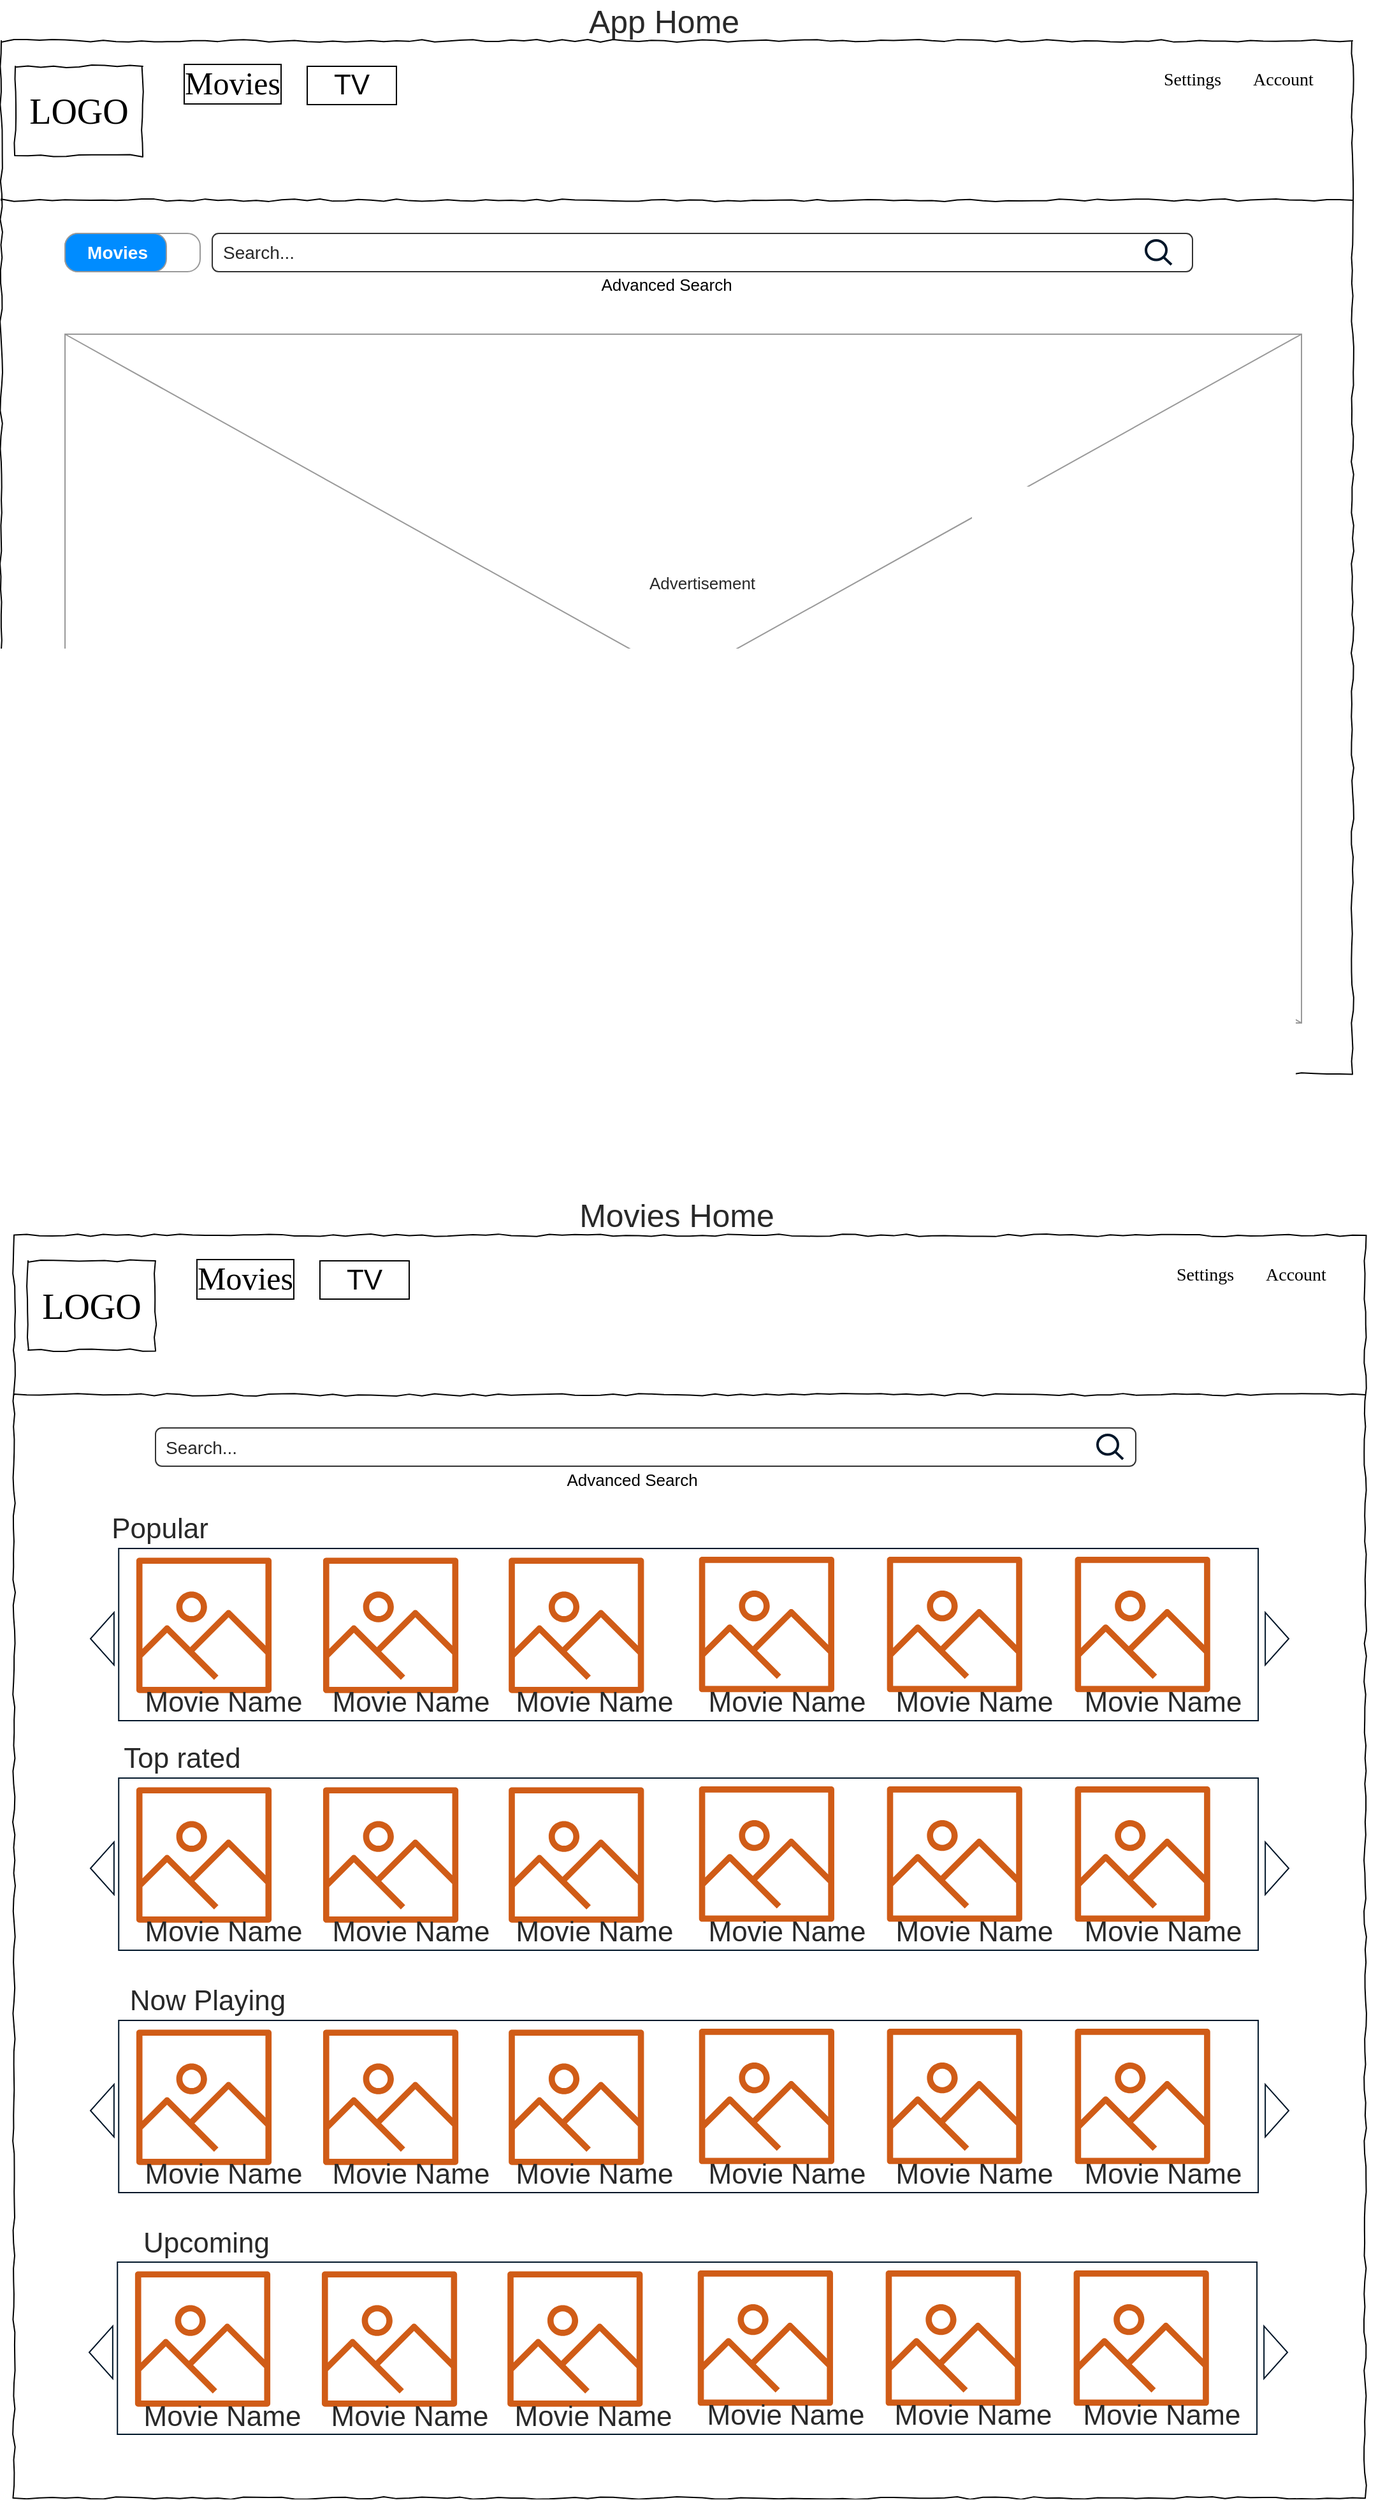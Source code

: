 <mxfile version="12.2.7" type="github" pages="2">
  <diagram name="Final" id="03018318-947c-dd8e-b7a3-06fadd420f32">
    <mxGraphModel dx="2370" dy="1323" grid="1" gridSize="10" guides="1" tooltips="1" connect="1" arrows="1" fold="1" page="1" pageScale="1" pageWidth="1100" pageHeight="850" background="#ffffff" math="0" shadow="0">
      <root>
        <mxCell id="0"/>
        <mxCell id="1" parent="0"/>
        <mxCell id="I6HM0OXyR4CbUotaBNhV-67" value="" style="group" vertex="1" connectable="0" parent="1">
          <mxGeometry x="50" y="23.5" width="1060" height="836.5" as="geometry"/>
        </mxCell>
        <mxCell id="I6HM0OXyR4CbUotaBNhV-50" value="" style="group" vertex="1" connectable="0" parent="I6HM0OXyR4CbUotaBNhV-67">
          <mxGeometry y="26.5" width="1060" height="810" as="geometry"/>
        </mxCell>
        <mxCell id="677b7b8949515195-1" value="" style="whiteSpace=wrap;html=1;rounded=0;shadow=0;labelBackgroundColor=none;strokeColor=#000000;strokeWidth=1;fillColor=none;fontFamily=Verdana;fontSize=12;fontColor=#000000;align=center;comic=1;" parent="I6HM0OXyR4CbUotaBNhV-50" vertex="1">
          <mxGeometry width="1060" height="810" as="geometry"/>
        </mxCell>
        <mxCell id="677b7b8949515195-2" value="LOGO" style="whiteSpace=wrap;html=1;rounded=0;shadow=0;labelBackgroundColor=none;strokeWidth=1;fontFamily=Verdana;fontSize=28;align=center;comic=1;" parent="I6HM0OXyR4CbUotaBNhV-50" vertex="1">
          <mxGeometry x="11" y="20" width="100" height="70" as="geometry"/>
        </mxCell>
        <mxCell id="677b7b8949515195-4" value="Movies" style="text;html=1;points=[];align=left;verticalAlign=top;spacingTop=-4;fontSize=25;fontFamily=Verdana;labelBorderColor=#000000;" parent="I6HM0OXyR4CbUotaBNhV-50" vertex="1">
          <mxGeometry x="141" y="15" width="99" height="40" as="geometry"/>
        </mxCell>
        <mxCell id="677b7b8949515195-6" value="Settings" style="text;html=1;points=[];align=left;verticalAlign=top;spacingTop=-4;fontSize=14;fontFamily=Verdana" parent="I6HM0OXyR4CbUotaBNhV-50" vertex="1">
          <mxGeometry x="910" y="20" width="60" height="20" as="geometry"/>
        </mxCell>
        <mxCell id="677b7b8949515195-7" value="Account" style="text;html=1;points=[];align=left;verticalAlign=top;spacingTop=-4;fontSize=14;fontFamily=Verdana" parent="I6HM0OXyR4CbUotaBNhV-50" vertex="1">
          <mxGeometry x="980" y="20" width="60" height="20" as="geometry"/>
        </mxCell>
        <mxCell id="677b7b8949515195-9" value="" style="line;strokeWidth=1;html=1;rounded=0;shadow=0;labelBackgroundColor=none;fillColor=none;fontFamily=Verdana;fontSize=14;fontColor=#000000;align=center;comic=1;" parent="I6HM0OXyR4CbUotaBNhV-50" vertex="1">
          <mxGeometry y="120" width="1060" height="10" as="geometry"/>
        </mxCell>
        <mxCell id="I6HM0OXyR4CbUotaBNhV-54" value="Search..." style="html=1;shadow=0;dashed=0;shape=mxgraph.bootstrap.rrect;rSize=5;strokeColor=#333333;align=left;spacingLeft=6;fontSize=14;fontColor=#292929;whiteSpace=wrap;labelBorderColor=none;" vertex="1" parent="I6HM0OXyR4CbUotaBNhV-50">
          <mxGeometry x="165.5" y="151" width="769" height="30" as="geometry"/>
        </mxCell>
        <mxCell id="I6HM0OXyR4CbUotaBNhV-56" value="" style="html=1;verticalLabelPosition=bottom;align=center;labelBackgroundColor=#ffffff;verticalAlign=top;strokeWidth=2;strokeColor=#001629;shadow=0;dashed=0;shape=mxgraph.ios7.icons.looking_glass;fontSize=25;" vertex="1" parent="I6HM0OXyR4CbUotaBNhV-50">
          <mxGeometry x="898" y="156.5" width="20" height="19" as="geometry"/>
        </mxCell>
        <mxCell id="I6HM0OXyR4CbUotaBNhV-61" value="&lt;font style=&quot;font-size: 22px&quot;&gt;TV&lt;/font&gt;" style="rounded=0;whiteSpace=wrap;html=1;fontSize=13;align=center;" vertex="1" parent="I6HM0OXyR4CbUotaBNhV-50">
          <mxGeometry x="240" y="20" width="70" height="30" as="geometry"/>
        </mxCell>
        <mxCell id="I6HM0OXyR4CbUotaBNhV-64" value="" style="verticalLabelPosition=bottom;shadow=0;dashed=0;align=center;html=1;verticalAlign=top;strokeWidth=1;shape=mxgraph.mockup.graphics.simpleIcon;strokeColor=#999999;fontSize=13;fontColor=#292929;" vertex="1" parent="I6HM0OXyR4CbUotaBNhV-50">
          <mxGeometry x="50" y="230" width="970" height="540" as="geometry"/>
        </mxCell>
        <mxCell id="I6HM0OXyR4CbUotaBNhV-65" value="Advertisement" style="text;html=1;strokeColor=none;fillColor=none;align=center;verticalAlign=middle;whiteSpace=wrap;rounded=0;fontSize=13;fontColor=#292929;" vertex="1" parent="I6HM0OXyR4CbUotaBNhV-50">
          <mxGeometry x="510" y="410" width="80" height="30" as="geometry"/>
        </mxCell>
        <mxCell id="6egvHFNYYa0TIWiEMgXX-2" value="Movies" style="strokeWidth=1;shadow=0;dashed=0;align=right;html=1;shape=mxgraph.mockup.buttons.onOffButton;gradientColor=none;strokeColor=#999999;buttonState=on;fillColor2=#008cff;fontColor=#ffffff;fontSize=14;mainText=;spacingRight=40;fontStyle=1;" vertex="1" parent="I6HM0OXyR4CbUotaBNhV-50">
          <mxGeometry x="50" y="151" width="106" height="30" as="geometry"/>
        </mxCell>
        <mxCell id="6egvHFNYYa0TIWiEMgXX-3" value="" style="group" vertex="1" connectable="0" parent="I6HM0OXyR4CbUotaBNhV-50">
          <mxGeometry x="447" y="181" width="130" height="20" as="geometry"/>
        </mxCell>
        <mxCell id="I6HM0OXyR4CbUotaBNhV-59" value="" style="shape=image;html=1;verticalAlign=top;verticalLabelPosition=bottom;labelBackgroundColor=#ffffff;imageAspect=0;aspect=fixed;image=https://cdn0.iconfinder.com/data/icons/arrows-android-l-lollipop-icon-pack/24/expand2-128.png;fontSize=25;" vertex="1" parent="6egvHFNYYa0TIWiEMgXX-3">
          <mxGeometry width="20" height="20" as="geometry"/>
        </mxCell>
        <mxCell id="I6HM0OXyR4CbUotaBNhV-60" value="Advanced Search" style="text;html=1;strokeColor=none;fillColor=none;align=center;verticalAlign=middle;whiteSpace=wrap;rounded=0;fontSize=13;" vertex="1" parent="6egvHFNYYa0TIWiEMgXX-3">
          <mxGeometry x="20" width="110" height="20" as="geometry"/>
        </mxCell>
        <mxCell id="I6HM0OXyR4CbUotaBNhV-66" value="App Home" style="text;html=1;strokeColor=none;fillColor=none;align=center;verticalAlign=middle;whiteSpace=wrap;rounded=0;fontSize=25;fontColor=#292929;" vertex="1" parent="I6HM0OXyR4CbUotaBNhV-67">
          <mxGeometry x="340" width="360" height="20" as="geometry"/>
        </mxCell>
        <mxCell id="I6HM0OXyR4CbUotaBNhV-68" value="" style="group" vertex="1" connectable="0" parent="1">
          <mxGeometry x="60" y="960" width="1080" height="1016.5" as="geometry"/>
        </mxCell>
        <mxCell id="I6HM0OXyR4CbUotaBNhV-69" value="" style="group" vertex="1" connectable="0" parent="I6HM0OXyR4CbUotaBNhV-68">
          <mxGeometry y="26.5" width="1080" height="990" as="geometry"/>
        </mxCell>
        <mxCell id="I6HM0OXyR4CbUotaBNhV-70" value="" style="whiteSpace=wrap;html=1;rounded=0;shadow=0;labelBackgroundColor=none;strokeColor=#000000;strokeWidth=1;fillColor=none;fontFamily=Verdana;fontSize=12;fontColor=#000000;align=center;comic=1;" vertex="1" parent="I6HM0OXyR4CbUotaBNhV-69">
          <mxGeometry width="1060" height="990" as="geometry"/>
        </mxCell>
        <mxCell id="I6HM0OXyR4CbUotaBNhV-71" value="LOGO" style="whiteSpace=wrap;html=1;rounded=0;shadow=0;labelBackgroundColor=none;strokeWidth=1;fontFamily=Verdana;fontSize=28;align=center;comic=1;" vertex="1" parent="I6HM0OXyR4CbUotaBNhV-69">
          <mxGeometry x="11" y="20" width="100" height="70" as="geometry"/>
        </mxCell>
        <mxCell id="I6HM0OXyR4CbUotaBNhV-72" value="Movies" style="text;html=1;points=[];align=left;verticalAlign=top;spacingTop=-4;fontSize=25;fontFamily=Verdana;labelBorderColor=#000000;" vertex="1" parent="I6HM0OXyR4CbUotaBNhV-69">
          <mxGeometry x="141" y="15" width="99" height="40" as="geometry"/>
        </mxCell>
        <mxCell id="I6HM0OXyR4CbUotaBNhV-73" value="Settings" style="text;html=1;points=[];align=left;verticalAlign=top;spacingTop=-4;fontSize=14;fontFamily=Verdana" vertex="1" parent="I6HM0OXyR4CbUotaBNhV-69">
          <mxGeometry x="910" y="20" width="60" height="20" as="geometry"/>
        </mxCell>
        <mxCell id="I6HM0OXyR4CbUotaBNhV-74" value="Account" style="text;html=1;points=[];align=left;verticalAlign=top;spacingTop=-4;fontSize=14;fontFamily=Verdana" vertex="1" parent="I6HM0OXyR4CbUotaBNhV-69">
          <mxGeometry x="980" y="20" width="60" height="20" as="geometry"/>
        </mxCell>
        <mxCell id="I6HM0OXyR4CbUotaBNhV-75" value="" style="line;strokeWidth=1;html=1;rounded=0;shadow=0;labelBackgroundColor=none;fillColor=none;fontFamily=Verdana;fontSize=14;fontColor=#000000;align=center;comic=1;" vertex="1" parent="I6HM0OXyR4CbUotaBNhV-69">
          <mxGeometry y="120" width="1060" height="10" as="geometry"/>
        </mxCell>
        <mxCell id="I6HM0OXyR4CbUotaBNhV-76" value="Search..." style="html=1;shadow=0;dashed=0;shape=mxgraph.bootstrap.rrect;rSize=5;strokeColor=#333333;align=left;spacingLeft=6;fontSize=14;fontColor=#292929;whiteSpace=wrap;labelBorderColor=none;" vertex="1" parent="I6HM0OXyR4CbUotaBNhV-69">
          <mxGeometry x="111" y="151" width="769" height="30" as="geometry"/>
        </mxCell>
        <mxCell id="I6HM0OXyR4CbUotaBNhV-77" value="" style="html=1;verticalLabelPosition=bottom;align=center;labelBackgroundColor=#ffffff;verticalAlign=top;strokeWidth=2;strokeColor=#001629;shadow=0;dashed=0;shape=mxgraph.ios7.icons.looking_glass;fontSize=25;" vertex="1" parent="I6HM0OXyR4CbUotaBNhV-69">
          <mxGeometry x="850" y="156.5" width="20" height="19" as="geometry"/>
        </mxCell>
        <mxCell id="I6HM0OXyR4CbUotaBNhV-78" value="" style="shape=image;html=1;verticalAlign=top;verticalLabelPosition=bottom;labelBackgroundColor=#ffffff;imageAspect=0;aspect=fixed;image=https://cdn0.iconfinder.com/data/icons/arrows-android-l-lollipop-icon-pack/24/expand2-128.png;fontSize=25;" vertex="1" parent="I6HM0OXyR4CbUotaBNhV-69">
          <mxGeometry x="410" y="181" width="20" height="20" as="geometry"/>
        </mxCell>
        <mxCell id="I6HM0OXyR4CbUotaBNhV-79" value="Advanced Search" style="text;html=1;strokeColor=none;fillColor=none;align=center;verticalAlign=middle;whiteSpace=wrap;rounded=0;fontSize=13;" vertex="1" parent="I6HM0OXyR4CbUotaBNhV-69">
          <mxGeometry x="430" y="181" width="110" height="20" as="geometry"/>
        </mxCell>
        <mxCell id="I6HM0OXyR4CbUotaBNhV-80" value="&lt;font style=&quot;font-size: 22px&quot;&gt;TV&lt;/font&gt;" style="rounded=0;whiteSpace=wrap;html=1;fontSize=13;align=center;" vertex="1" parent="I6HM0OXyR4CbUotaBNhV-69">
          <mxGeometry x="240" y="20" width="70" height="30" as="geometry"/>
        </mxCell>
        <mxCell id="6egvHFNYYa0TIWiEMgXX-27" value="" style="group" vertex="1" connectable="0" parent="I6HM0OXyR4CbUotaBNhV-69">
          <mxGeometry x="60" y="223.5" width="940" height="157" as="geometry"/>
        </mxCell>
        <mxCell id="6egvHFNYYa0TIWiEMgXX-24" value="" style="group" vertex="1" connectable="0" parent="6egvHFNYYa0TIWiEMgXX-27">
          <mxGeometry x="22.118" width="893.922" height="157" as="geometry"/>
        </mxCell>
        <mxCell id="6egvHFNYYa0TIWiEMgXX-4" value="" style="rounded=0;whiteSpace=wrap;html=1;strokeColor=#001629;fontSize=14;fontColor=#292929;align=right;" vertex="1" parent="6egvHFNYYa0TIWiEMgXX-24">
          <mxGeometry y="22.016" width="893.922" height="134.984" as="geometry"/>
        </mxCell>
        <mxCell id="6egvHFNYYa0TIWiEMgXX-5" value="Popular" style="text;html=1;strokeColor=none;fillColor=none;align=center;verticalAlign=middle;whiteSpace=wrap;rounded=0;fontSize=22;fontColor=#292929;fontStyle=0" vertex="1" parent="6egvHFNYYa0TIWiEMgXX-24">
          <mxGeometry x="13.824" width="36.863" height="14.437" as="geometry"/>
        </mxCell>
        <mxCell id="6egvHFNYYa0TIWiEMgXX-8" value="" style="group" vertex="1" connectable="0" parent="6egvHFNYYa0TIWiEMgXX-24">
          <mxGeometry x="9.216" y="29.234" width="147.451" height="121.269" as="geometry"/>
        </mxCell>
        <mxCell id="6egvHFNYYa0TIWiEMgXX-6" value="" style="outlineConnect=0;fontColor=#232F3E;gradientColor=none;fillColor=#D05C17;strokeColor=none;dashed=0;verticalLabelPosition=bottom;verticalAlign=top;align=center;html=1;fontSize=12;fontStyle=0;aspect=fixed;pointerEvents=1;shape=mxgraph.aws4.container_registry_image;" vertex="1" parent="6egvHFNYYa0TIWiEMgXX-8">
          <mxGeometry x="4.608" width="106.11" height="106.11" as="geometry"/>
        </mxCell>
        <mxCell id="6egvHFNYYa0TIWiEMgXX-7" value="Movie Name" style="text;html=1;strokeColor=none;fillColor=none;align=center;verticalAlign=middle;whiteSpace=wrap;rounded=0;fontSize=22;fontColor=#292929;" vertex="1" parent="6egvHFNYYa0TIWiEMgXX-8">
          <mxGeometry y="106.832" width="147.451" height="14.437" as="geometry"/>
        </mxCell>
        <mxCell id="6egvHFNYYa0TIWiEMgXX-9" value="" style="group" vertex="1" connectable="0" parent="6egvHFNYYa0TIWiEMgXX-24">
          <mxGeometry x="155.745" y="29.234" width="147.451" height="121.269" as="geometry"/>
        </mxCell>
        <mxCell id="6egvHFNYYa0TIWiEMgXX-10" value="" style="outlineConnect=0;fontColor=#232F3E;gradientColor=none;fillColor=#D05C17;strokeColor=none;dashed=0;verticalLabelPosition=bottom;verticalAlign=top;align=center;html=1;fontSize=12;fontStyle=0;aspect=fixed;pointerEvents=1;shape=mxgraph.aws4.container_registry_image;" vertex="1" parent="6egvHFNYYa0TIWiEMgXX-9">
          <mxGeometry x="4.608" width="106.11" height="106.11" as="geometry"/>
        </mxCell>
        <mxCell id="6egvHFNYYa0TIWiEMgXX-11" value="Movie Name" style="text;html=1;strokeColor=none;fillColor=none;align=center;verticalAlign=middle;whiteSpace=wrap;rounded=0;fontSize=22;fontColor=#292929;" vertex="1" parent="6egvHFNYYa0TIWiEMgXX-9">
          <mxGeometry y="106.832" width="147.451" height="14.437" as="geometry"/>
        </mxCell>
        <mxCell id="6egvHFNYYa0TIWiEMgXX-13" value="" style="outlineConnect=0;fontColor=#232F3E;gradientColor=none;fillColor=#D05C17;strokeColor=none;dashed=0;verticalLabelPosition=bottom;verticalAlign=top;align=center;html=1;fontSize=12;fontStyle=0;aspect=fixed;pointerEvents=1;shape=mxgraph.aws4.container_registry_image;" vertex="1" parent="6egvHFNYYa0TIWiEMgXX-24">
          <mxGeometry x="305.961" y="29.234" width="106.11" height="106.11" as="geometry"/>
        </mxCell>
        <mxCell id="6egvHFNYYa0TIWiEMgXX-15" value="" style="group" vertex="1" connectable="0" parent="6egvHFNYYa0TIWiEMgXX-24">
          <mxGeometry x="450.647" y="28.513" width="147.451" height="121.269" as="geometry"/>
        </mxCell>
        <mxCell id="6egvHFNYYa0TIWiEMgXX-16" value="" style="outlineConnect=0;fontColor=#232F3E;gradientColor=none;fillColor=#D05C17;strokeColor=none;dashed=0;verticalLabelPosition=bottom;verticalAlign=top;align=center;html=1;fontSize=12;fontStyle=0;aspect=fixed;pointerEvents=1;shape=mxgraph.aws4.container_registry_image;" vertex="1" parent="6egvHFNYYa0TIWiEMgXX-15">
          <mxGeometry x="4.608" width="106.11" height="106.11" as="geometry"/>
        </mxCell>
        <mxCell id="6egvHFNYYa0TIWiEMgXX-17" value="Movie Name" style="text;html=1;strokeColor=none;fillColor=none;align=center;verticalAlign=middle;whiteSpace=wrap;rounded=0;fontSize=22;fontColor=#292929;" vertex="1" parent="6egvHFNYYa0TIWiEMgXX-15">
          <mxGeometry y="106.832" width="147.451" height="14.437" as="geometry"/>
        </mxCell>
        <mxCell id="6egvHFNYYa0TIWiEMgXX-18" value="" style="group" vertex="1" connectable="0" parent="6egvHFNYYa0TIWiEMgXX-24">
          <mxGeometry x="598.098" y="28.513" width="147.451" height="121.269" as="geometry"/>
        </mxCell>
        <mxCell id="6egvHFNYYa0TIWiEMgXX-19" value="" style="outlineConnect=0;fontColor=#232F3E;gradientColor=none;fillColor=#D05C17;strokeColor=none;dashed=0;verticalLabelPosition=bottom;verticalAlign=top;align=center;html=1;fontSize=12;fontStyle=0;aspect=fixed;pointerEvents=1;shape=mxgraph.aws4.container_registry_image;" vertex="1" parent="6egvHFNYYa0TIWiEMgXX-18">
          <mxGeometry x="4.608" width="106.11" height="106.11" as="geometry"/>
        </mxCell>
        <mxCell id="6egvHFNYYa0TIWiEMgXX-20" value="Movie Name" style="text;html=1;strokeColor=none;fillColor=none;align=center;verticalAlign=middle;whiteSpace=wrap;rounded=0;fontSize=22;fontColor=#292929;" vertex="1" parent="6egvHFNYYa0TIWiEMgXX-18">
          <mxGeometry y="106.832" width="147.451" height="14.437" as="geometry"/>
        </mxCell>
        <mxCell id="6egvHFNYYa0TIWiEMgXX-21" value="" style="group" vertex="1" connectable="0" parent="6egvHFNYYa0TIWiEMgXX-24">
          <mxGeometry x="745.549" y="28.513" width="147.451" height="121.269" as="geometry"/>
        </mxCell>
        <mxCell id="6egvHFNYYa0TIWiEMgXX-22" value="" style="outlineConnect=0;fontColor=#232F3E;gradientColor=none;fillColor=#D05C17;strokeColor=none;dashed=0;verticalLabelPosition=bottom;verticalAlign=top;align=center;html=1;fontSize=12;fontStyle=0;aspect=fixed;pointerEvents=1;shape=mxgraph.aws4.container_registry_image;" vertex="1" parent="6egvHFNYYa0TIWiEMgXX-21">
          <mxGeometry x="4.608" width="106.11" height="106.11" as="geometry"/>
        </mxCell>
        <mxCell id="6egvHFNYYa0TIWiEMgXX-23" value="Movie Name" style="text;html=1;strokeColor=none;fillColor=none;align=center;verticalAlign=middle;whiteSpace=wrap;rounded=0;fontSize=22;fontColor=#292929;" vertex="1" parent="6egvHFNYYa0TIWiEMgXX-21">
          <mxGeometry y="106.832" width="147.451" height="14.437" as="geometry"/>
        </mxCell>
        <mxCell id="6egvHFNYYa0TIWiEMgXX-14" value="Movie Name" style="text;html=1;strokeColor=none;fillColor=none;align=center;verticalAlign=middle;whiteSpace=wrap;rounded=0;fontSize=22;fontColor=#292929;" vertex="1" parent="6egvHFNYYa0TIWiEMgXX-24">
          <mxGeometry x="299.51" y="136.067" width="147.451" height="14.437" as="geometry"/>
        </mxCell>
        <mxCell id="6egvHFNYYa0TIWiEMgXX-25" value="" style="triangle;whiteSpace=wrap;html=1;strokeColor=#001629;fontSize=22;fontColor=#292929;align=right;" vertex="1" parent="6egvHFNYYa0TIWiEMgXX-27">
          <mxGeometry x="921.569" y="72.184" width="18.431" height="41.145" as="geometry"/>
        </mxCell>
        <mxCell id="6egvHFNYYa0TIWiEMgXX-26" value="" style="triangle;whiteSpace=wrap;html=1;strokeColor=#001629;fontSize=22;fontColor=#292929;align=right;flipH=1;" vertex="1" parent="6egvHFNYYa0TIWiEMgXX-27">
          <mxGeometry y="72.184" width="18.431" height="41.145" as="geometry"/>
        </mxCell>
        <mxCell id="6egvHFNYYa0TIWiEMgXX-78" value="" style="group" vertex="1" connectable="0" parent="I6HM0OXyR4CbUotaBNhV-69">
          <mxGeometry x="60" y="593.5" width="940" height="157" as="geometry"/>
        </mxCell>
        <mxCell id="6egvHFNYYa0TIWiEMgXX-79" value="" style="group" vertex="1" connectable="0" parent="6egvHFNYYa0TIWiEMgXX-78">
          <mxGeometry x="22.118" width="893.922" height="157" as="geometry"/>
        </mxCell>
        <mxCell id="6egvHFNYYa0TIWiEMgXX-80" value="" style="rounded=0;whiteSpace=wrap;html=1;strokeColor=#001629;fontSize=14;fontColor=#292929;align=right;" vertex="1" parent="6egvHFNYYa0TIWiEMgXX-79">
          <mxGeometry y="22.016" width="893.922" height="134.984" as="geometry"/>
        </mxCell>
        <mxCell id="6egvHFNYYa0TIWiEMgXX-81" value="Now Playing" style="text;html=1;strokeColor=none;fillColor=none;align=center;verticalAlign=middle;whiteSpace=wrap;rounded=0;fontSize=22;fontColor=#292929;fontStyle=0" vertex="1" parent="6egvHFNYYa0TIWiEMgXX-79">
          <mxGeometry x="-10" width="160" height="14" as="geometry"/>
        </mxCell>
        <mxCell id="6egvHFNYYa0TIWiEMgXX-82" value="" style="group" vertex="1" connectable="0" parent="6egvHFNYYa0TIWiEMgXX-79">
          <mxGeometry x="9.216" y="29.234" width="147.451" height="121.269" as="geometry"/>
        </mxCell>
        <mxCell id="6egvHFNYYa0TIWiEMgXX-83" value="" style="outlineConnect=0;fontColor=#232F3E;gradientColor=none;fillColor=#D05C17;strokeColor=none;dashed=0;verticalLabelPosition=bottom;verticalAlign=top;align=center;html=1;fontSize=12;fontStyle=0;aspect=fixed;pointerEvents=1;shape=mxgraph.aws4.container_registry_image;" vertex="1" parent="6egvHFNYYa0TIWiEMgXX-82">
          <mxGeometry x="4.608" width="106.11" height="106.11" as="geometry"/>
        </mxCell>
        <mxCell id="6egvHFNYYa0TIWiEMgXX-84" value="Movie Name" style="text;html=1;strokeColor=none;fillColor=none;align=center;verticalAlign=middle;whiteSpace=wrap;rounded=0;fontSize=22;fontColor=#292929;" vertex="1" parent="6egvHFNYYa0TIWiEMgXX-82">
          <mxGeometry y="106.832" width="147.451" height="14.437" as="geometry"/>
        </mxCell>
        <mxCell id="6egvHFNYYa0TIWiEMgXX-85" value="" style="group" vertex="1" connectable="0" parent="6egvHFNYYa0TIWiEMgXX-79">
          <mxGeometry x="155.745" y="29.234" width="147.451" height="121.269" as="geometry"/>
        </mxCell>
        <mxCell id="6egvHFNYYa0TIWiEMgXX-86" value="" style="outlineConnect=0;fontColor=#232F3E;gradientColor=none;fillColor=#D05C17;strokeColor=none;dashed=0;verticalLabelPosition=bottom;verticalAlign=top;align=center;html=1;fontSize=12;fontStyle=0;aspect=fixed;pointerEvents=1;shape=mxgraph.aws4.container_registry_image;" vertex="1" parent="6egvHFNYYa0TIWiEMgXX-85">
          <mxGeometry x="4.608" width="106.11" height="106.11" as="geometry"/>
        </mxCell>
        <mxCell id="6egvHFNYYa0TIWiEMgXX-87" value="Movie Name" style="text;html=1;strokeColor=none;fillColor=none;align=center;verticalAlign=middle;whiteSpace=wrap;rounded=0;fontSize=22;fontColor=#292929;" vertex="1" parent="6egvHFNYYa0TIWiEMgXX-85">
          <mxGeometry y="106.832" width="147.451" height="14.437" as="geometry"/>
        </mxCell>
        <mxCell id="6egvHFNYYa0TIWiEMgXX-88" value="" style="outlineConnect=0;fontColor=#232F3E;gradientColor=none;fillColor=#D05C17;strokeColor=none;dashed=0;verticalLabelPosition=bottom;verticalAlign=top;align=center;html=1;fontSize=12;fontStyle=0;aspect=fixed;pointerEvents=1;shape=mxgraph.aws4.container_registry_image;" vertex="1" parent="6egvHFNYYa0TIWiEMgXX-79">
          <mxGeometry x="305.961" y="29.234" width="106.11" height="106.11" as="geometry"/>
        </mxCell>
        <mxCell id="6egvHFNYYa0TIWiEMgXX-89" value="" style="group" vertex="1" connectable="0" parent="6egvHFNYYa0TIWiEMgXX-79">
          <mxGeometry x="450.647" y="28.513" width="147.451" height="121.269" as="geometry"/>
        </mxCell>
        <mxCell id="6egvHFNYYa0TIWiEMgXX-90" value="" style="outlineConnect=0;fontColor=#232F3E;gradientColor=none;fillColor=#D05C17;strokeColor=none;dashed=0;verticalLabelPosition=bottom;verticalAlign=top;align=center;html=1;fontSize=12;fontStyle=0;aspect=fixed;pointerEvents=1;shape=mxgraph.aws4.container_registry_image;" vertex="1" parent="6egvHFNYYa0TIWiEMgXX-89">
          <mxGeometry x="4.608" width="106.11" height="106.11" as="geometry"/>
        </mxCell>
        <mxCell id="6egvHFNYYa0TIWiEMgXX-91" value="Movie Name" style="text;html=1;strokeColor=none;fillColor=none;align=center;verticalAlign=middle;whiteSpace=wrap;rounded=0;fontSize=22;fontColor=#292929;" vertex="1" parent="6egvHFNYYa0TIWiEMgXX-89">
          <mxGeometry y="106.832" width="147.451" height="14.437" as="geometry"/>
        </mxCell>
        <mxCell id="6egvHFNYYa0TIWiEMgXX-92" value="" style="group" vertex="1" connectable="0" parent="6egvHFNYYa0TIWiEMgXX-79">
          <mxGeometry x="598.098" y="28.513" width="147.451" height="121.269" as="geometry"/>
        </mxCell>
        <mxCell id="6egvHFNYYa0TIWiEMgXX-93" value="" style="outlineConnect=0;fontColor=#232F3E;gradientColor=none;fillColor=#D05C17;strokeColor=none;dashed=0;verticalLabelPosition=bottom;verticalAlign=top;align=center;html=1;fontSize=12;fontStyle=0;aspect=fixed;pointerEvents=1;shape=mxgraph.aws4.container_registry_image;" vertex="1" parent="6egvHFNYYa0TIWiEMgXX-92">
          <mxGeometry x="4.608" width="106.11" height="106.11" as="geometry"/>
        </mxCell>
        <mxCell id="6egvHFNYYa0TIWiEMgXX-94" value="Movie Name" style="text;html=1;strokeColor=none;fillColor=none;align=center;verticalAlign=middle;whiteSpace=wrap;rounded=0;fontSize=22;fontColor=#292929;" vertex="1" parent="6egvHFNYYa0TIWiEMgXX-92">
          <mxGeometry y="106.832" width="147.451" height="14.437" as="geometry"/>
        </mxCell>
        <mxCell id="6egvHFNYYa0TIWiEMgXX-95" value="" style="group" vertex="1" connectable="0" parent="6egvHFNYYa0TIWiEMgXX-79">
          <mxGeometry x="745.549" y="28.513" width="147.451" height="121.269" as="geometry"/>
        </mxCell>
        <mxCell id="6egvHFNYYa0TIWiEMgXX-96" value="" style="outlineConnect=0;fontColor=#232F3E;gradientColor=none;fillColor=#D05C17;strokeColor=none;dashed=0;verticalLabelPosition=bottom;verticalAlign=top;align=center;html=1;fontSize=12;fontStyle=0;aspect=fixed;pointerEvents=1;shape=mxgraph.aws4.container_registry_image;" vertex="1" parent="6egvHFNYYa0TIWiEMgXX-95">
          <mxGeometry x="4.608" width="106.11" height="106.11" as="geometry"/>
        </mxCell>
        <mxCell id="6egvHFNYYa0TIWiEMgXX-97" value="Movie Name" style="text;html=1;strokeColor=none;fillColor=none;align=center;verticalAlign=middle;whiteSpace=wrap;rounded=0;fontSize=22;fontColor=#292929;" vertex="1" parent="6egvHFNYYa0TIWiEMgXX-95">
          <mxGeometry y="106.832" width="147.451" height="14.437" as="geometry"/>
        </mxCell>
        <mxCell id="6egvHFNYYa0TIWiEMgXX-98" value="Movie Name" style="text;html=1;strokeColor=none;fillColor=none;align=center;verticalAlign=middle;whiteSpace=wrap;rounded=0;fontSize=22;fontColor=#292929;" vertex="1" parent="6egvHFNYYa0TIWiEMgXX-79">
          <mxGeometry x="299.51" y="136.067" width="147.451" height="14.437" as="geometry"/>
        </mxCell>
        <mxCell id="6egvHFNYYa0TIWiEMgXX-99" value="" style="triangle;whiteSpace=wrap;html=1;strokeColor=#001629;fontSize=22;fontColor=#292929;align=right;" vertex="1" parent="6egvHFNYYa0TIWiEMgXX-78">
          <mxGeometry x="921.569" y="72.184" width="18.431" height="41.145" as="geometry"/>
        </mxCell>
        <mxCell id="6egvHFNYYa0TIWiEMgXX-100" value="" style="triangle;whiteSpace=wrap;html=1;strokeColor=#001629;fontSize=22;fontColor=#292929;align=right;flipH=1;" vertex="1" parent="6egvHFNYYa0TIWiEMgXX-78">
          <mxGeometry y="72.184" width="18.431" height="41.145" as="geometry"/>
        </mxCell>
        <mxCell id="6egvHFNYYa0TIWiEMgXX-28" value="" style="group" vertex="1" connectable="0" parent="I6HM0OXyR4CbUotaBNhV-69">
          <mxGeometry x="60" y="403.5" width="940" height="157" as="geometry"/>
        </mxCell>
        <mxCell id="6egvHFNYYa0TIWiEMgXX-29" value="" style="group" vertex="1" connectable="0" parent="6egvHFNYYa0TIWiEMgXX-28">
          <mxGeometry x="22.118" width="893.922" height="157" as="geometry"/>
        </mxCell>
        <mxCell id="6egvHFNYYa0TIWiEMgXX-30" value="" style="rounded=0;whiteSpace=wrap;html=1;strokeColor=#001629;fontSize=14;fontColor=#292929;align=right;" vertex="1" parent="6egvHFNYYa0TIWiEMgXX-29">
          <mxGeometry y="22.016" width="893.922" height="134.984" as="geometry"/>
        </mxCell>
        <mxCell id="6egvHFNYYa0TIWiEMgXX-31" value="Top rated" style="text;html=1;strokeColor=none;fillColor=none;align=center;verticalAlign=middle;whiteSpace=wrap;rounded=0;fontSize=22;fontColor=#292929;fontStyle=0" vertex="1" parent="6egvHFNYYa0TIWiEMgXX-29">
          <mxGeometry width="100" height="14" as="geometry"/>
        </mxCell>
        <mxCell id="6egvHFNYYa0TIWiEMgXX-32" value="" style="group" vertex="1" connectable="0" parent="6egvHFNYYa0TIWiEMgXX-29">
          <mxGeometry x="9.216" y="29.234" width="147.451" height="121.269" as="geometry"/>
        </mxCell>
        <mxCell id="6egvHFNYYa0TIWiEMgXX-33" value="" style="outlineConnect=0;fontColor=#232F3E;gradientColor=none;fillColor=#D05C17;strokeColor=none;dashed=0;verticalLabelPosition=bottom;verticalAlign=top;align=center;html=1;fontSize=12;fontStyle=0;aspect=fixed;pointerEvents=1;shape=mxgraph.aws4.container_registry_image;" vertex="1" parent="6egvHFNYYa0TIWiEMgXX-32">
          <mxGeometry x="4.608" width="106.11" height="106.11" as="geometry"/>
        </mxCell>
        <mxCell id="6egvHFNYYa0TIWiEMgXX-34" value="Movie Name" style="text;html=1;strokeColor=none;fillColor=none;align=center;verticalAlign=middle;whiteSpace=wrap;rounded=0;fontSize=22;fontColor=#292929;" vertex="1" parent="6egvHFNYYa0TIWiEMgXX-32">
          <mxGeometry y="106.832" width="147.451" height="14.437" as="geometry"/>
        </mxCell>
        <mxCell id="6egvHFNYYa0TIWiEMgXX-35" value="" style="group" vertex="1" connectable="0" parent="6egvHFNYYa0TIWiEMgXX-29">
          <mxGeometry x="155.745" y="29.234" width="147.451" height="121.269" as="geometry"/>
        </mxCell>
        <mxCell id="6egvHFNYYa0TIWiEMgXX-36" value="" style="outlineConnect=0;fontColor=#232F3E;gradientColor=none;fillColor=#D05C17;strokeColor=none;dashed=0;verticalLabelPosition=bottom;verticalAlign=top;align=center;html=1;fontSize=12;fontStyle=0;aspect=fixed;pointerEvents=1;shape=mxgraph.aws4.container_registry_image;" vertex="1" parent="6egvHFNYYa0TIWiEMgXX-35">
          <mxGeometry x="4.608" width="106.11" height="106.11" as="geometry"/>
        </mxCell>
        <mxCell id="6egvHFNYYa0TIWiEMgXX-37" value="Movie Name" style="text;html=1;strokeColor=none;fillColor=none;align=center;verticalAlign=middle;whiteSpace=wrap;rounded=0;fontSize=22;fontColor=#292929;" vertex="1" parent="6egvHFNYYa0TIWiEMgXX-35">
          <mxGeometry y="106.832" width="147.451" height="14.437" as="geometry"/>
        </mxCell>
        <mxCell id="6egvHFNYYa0TIWiEMgXX-38" value="" style="outlineConnect=0;fontColor=#232F3E;gradientColor=none;fillColor=#D05C17;strokeColor=none;dashed=0;verticalLabelPosition=bottom;verticalAlign=top;align=center;html=1;fontSize=12;fontStyle=0;aspect=fixed;pointerEvents=1;shape=mxgraph.aws4.container_registry_image;" vertex="1" parent="6egvHFNYYa0TIWiEMgXX-29">
          <mxGeometry x="305.961" y="29.234" width="106.11" height="106.11" as="geometry"/>
        </mxCell>
        <mxCell id="6egvHFNYYa0TIWiEMgXX-39" value="" style="group" vertex="1" connectable="0" parent="6egvHFNYYa0TIWiEMgXX-29">
          <mxGeometry x="450.647" y="28.513" width="147.451" height="121.269" as="geometry"/>
        </mxCell>
        <mxCell id="6egvHFNYYa0TIWiEMgXX-40" value="" style="outlineConnect=0;fontColor=#232F3E;gradientColor=none;fillColor=#D05C17;strokeColor=none;dashed=0;verticalLabelPosition=bottom;verticalAlign=top;align=center;html=1;fontSize=12;fontStyle=0;aspect=fixed;pointerEvents=1;shape=mxgraph.aws4.container_registry_image;" vertex="1" parent="6egvHFNYYa0TIWiEMgXX-39">
          <mxGeometry x="4.608" width="106.11" height="106.11" as="geometry"/>
        </mxCell>
        <mxCell id="6egvHFNYYa0TIWiEMgXX-41" value="Movie Name" style="text;html=1;strokeColor=none;fillColor=none;align=center;verticalAlign=middle;whiteSpace=wrap;rounded=0;fontSize=22;fontColor=#292929;" vertex="1" parent="6egvHFNYYa0TIWiEMgXX-39">
          <mxGeometry y="106.832" width="147.451" height="14.437" as="geometry"/>
        </mxCell>
        <mxCell id="6egvHFNYYa0TIWiEMgXX-42" value="" style="group" vertex="1" connectable="0" parent="6egvHFNYYa0TIWiEMgXX-29">
          <mxGeometry x="598.098" y="28.513" width="147.451" height="121.269" as="geometry"/>
        </mxCell>
        <mxCell id="6egvHFNYYa0TIWiEMgXX-43" value="" style="outlineConnect=0;fontColor=#232F3E;gradientColor=none;fillColor=#D05C17;strokeColor=none;dashed=0;verticalLabelPosition=bottom;verticalAlign=top;align=center;html=1;fontSize=12;fontStyle=0;aspect=fixed;pointerEvents=1;shape=mxgraph.aws4.container_registry_image;" vertex="1" parent="6egvHFNYYa0TIWiEMgXX-42">
          <mxGeometry x="4.608" width="106.11" height="106.11" as="geometry"/>
        </mxCell>
        <mxCell id="6egvHFNYYa0TIWiEMgXX-44" value="Movie Name" style="text;html=1;strokeColor=none;fillColor=none;align=center;verticalAlign=middle;whiteSpace=wrap;rounded=0;fontSize=22;fontColor=#292929;" vertex="1" parent="6egvHFNYYa0TIWiEMgXX-42">
          <mxGeometry y="106.832" width="147.451" height="14.437" as="geometry"/>
        </mxCell>
        <mxCell id="6egvHFNYYa0TIWiEMgXX-45" value="" style="group" vertex="1" connectable="0" parent="6egvHFNYYa0TIWiEMgXX-29">
          <mxGeometry x="745.549" y="28.513" width="147.451" height="121.269" as="geometry"/>
        </mxCell>
        <mxCell id="6egvHFNYYa0TIWiEMgXX-46" value="" style="outlineConnect=0;fontColor=#232F3E;gradientColor=none;fillColor=#D05C17;strokeColor=none;dashed=0;verticalLabelPosition=bottom;verticalAlign=top;align=center;html=1;fontSize=12;fontStyle=0;aspect=fixed;pointerEvents=1;shape=mxgraph.aws4.container_registry_image;" vertex="1" parent="6egvHFNYYa0TIWiEMgXX-45">
          <mxGeometry x="4.608" width="106.11" height="106.11" as="geometry"/>
        </mxCell>
        <mxCell id="6egvHFNYYa0TIWiEMgXX-47" value="Movie Name" style="text;html=1;strokeColor=none;fillColor=none;align=center;verticalAlign=middle;whiteSpace=wrap;rounded=0;fontSize=22;fontColor=#292929;" vertex="1" parent="6egvHFNYYa0TIWiEMgXX-45">
          <mxGeometry y="106.832" width="147.451" height="14.437" as="geometry"/>
        </mxCell>
        <mxCell id="6egvHFNYYa0TIWiEMgXX-48" value="Movie Name" style="text;html=1;strokeColor=none;fillColor=none;align=center;verticalAlign=middle;whiteSpace=wrap;rounded=0;fontSize=22;fontColor=#292929;" vertex="1" parent="6egvHFNYYa0TIWiEMgXX-29">
          <mxGeometry x="299.51" y="136.067" width="147.451" height="14.437" as="geometry"/>
        </mxCell>
        <mxCell id="6egvHFNYYa0TIWiEMgXX-49" value="" style="triangle;whiteSpace=wrap;html=1;strokeColor=#001629;fontSize=22;fontColor=#292929;align=right;" vertex="1" parent="6egvHFNYYa0TIWiEMgXX-28">
          <mxGeometry x="921.569" y="72.184" width="18.431" height="41.145" as="geometry"/>
        </mxCell>
        <mxCell id="6egvHFNYYa0TIWiEMgXX-50" value="" style="triangle;whiteSpace=wrap;html=1;strokeColor=#001629;fontSize=22;fontColor=#292929;align=right;flipH=1;" vertex="1" parent="6egvHFNYYa0TIWiEMgXX-28">
          <mxGeometry y="72.184" width="18.431" height="41.145" as="geometry"/>
        </mxCell>
        <mxCell id="6egvHFNYYa0TIWiEMgXX-103" value="" style="group" vertex="1" connectable="0" parent="I6HM0OXyR4CbUotaBNhV-69">
          <mxGeometry x="59" y="783" width="940" height="157" as="geometry"/>
        </mxCell>
        <mxCell id="6egvHFNYYa0TIWiEMgXX-104" value="" style="group" vertex="1" connectable="0" parent="6egvHFNYYa0TIWiEMgXX-103">
          <mxGeometry x="22.118" width="893.922" height="157" as="geometry"/>
        </mxCell>
        <mxCell id="6egvHFNYYa0TIWiEMgXX-105" value="" style="rounded=0;whiteSpace=wrap;html=1;strokeColor=#001629;fontSize=14;fontColor=#292929;align=right;" vertex="1" parent="6egvHFNYYa0TIWiEMgXX-104">
          <mxGeometry y="22.016" width="893.922" height="134.984" as="geometry"/>
        </mxCell>
        <mxCell id="6egvHFNYYa0TIWiEMgXX-106" value="Upcoming" style="text;html=1;strokeColor=none;fillColor=none;align=center;verticalAlign=middle;whiteSpace=wrap;rounded=0;fontSize=22;fontColor=#292929;fontStyle=0" vertex="1" parent="6egvHFNYYa0TIWiEMgXX-104">
          <mxGeometry x="-10" width="160" height="14" as="geometry"/>
        </mxCell>
        <mxCell id="6egvHFNYYa0TIWiEMgXX-107" value="" style="group" vertex="1" connectable="0" parent="6egvHFNYYa0TIWiEMgXX-104">
          <mxGeometry x="9.216" y="29.234" width="147.451" height="121.269" as="geometry"/>
        </mxCell>
        <mxCell id="6egvHFNYYa0TIWiEMgXX-108" value="" style="outlineConnect=0;fontColor=#232F3E;gradientColor=none;fillColor=#D05C17;strokeColor=none;dashed=0;verticalLabelPosition=bottom;verticalAlign=top;align=center;html=1;fontSize=12;fontStyle=0;aspect=fixed;pointerEvents=1;shape=mxgraph.aws4.container_registry_image;" vertex="1" parent="6egvHFNYYa0TIWiEMgXX-107">
          <mxGeometry x="4.608" width="106.11" height="106.11" as="geometry"/>
        </mxCell>
        <mxCell id="6egvHFNYYa0TIWiEMgXX-109" value="Movie Name" style="text;html=1;strokeColor=none;fillColor=none;align=center;verticalAlign=middle;whiteSpace=wrap;rounded=0;fontSize=22;fontColor=#292929;" vertex="1" parent="6egvHFNYYa0TIWiEMgXX-107">
          <mxGeometry y="106.832" width="147.451" height="14.437" as="geometry"/>
        </mxCell>
        <mxCell id="6egvHFNYYa0TIWiEMgXX-110" value="" style="group" vertex="1" connectable="0" parent="6egvHFNYYa0TIWiEMgXX-104">
          <mxGeometry x="155.745" y="29.234" width="147.451" height="121.269" as="geometry"/>
        </mxCell>
        <mxCell id="6egvHFNYYa0TIWiEMgXX-111" value="" style="outlineConnect=0;fontColor=#232F3E;gradientColor=none;fillColor=#D05C17;strokeColor=none;dashed=0;verticalLabelPosition=bottom;verticalAlign=top;align=center;html=1;fontSize=12;fontStyle=0;aspect=fixed;pointerEvents=1;shape=mxgraph.aws4.container_registry_image;" vertex="1" parent="6egvHFNYYa0TIWiEMgXX-110">
          <mxGeometry x="4.608" width="106.11" height="106.11" as="geometry"/>
        </mxCell>
        <mxCell id="6egvHFNYYa0TIWiEMgXX-112" value="Movie Name" style="text;html=1;strokeColor=none;fillColor=none;align=center;verticalAlign=middle;whiteSpace=wrap;rounded=0;fontSize=22;fontColor=#292929;" vertex="1" parent="6egvHFNYYa0TIWiEMgXX-110">
          <mxGeometry y="106.832" width="147.451" height="14.437" as="geometry"/>
        </mxCell>
        <mxCell id="6egvHFNYYa0TIWiEMgXX-113" value="" style="outlineConnect=0;fontColor=#232F3E;gradientColor=none;fillColor=#D05C17;strokeColor=none;dashed=0;verticalLabelPosition=bottom;verticalAlign=top;align=center;html=1;fontSize=12;fontStyle=0;aspect=fixed;pointerEvents=1;shape=mxgraph.aws4.container_registry_image;" vertex="1" parent="6egvHFNYYa0TIWiEMgXX-104">
          <mxGeometry x="305.961" y="29.234" width="106.11" height="106.11" as="geometry"/>
        </mxCell>
        <mxCell id="6egvHFNYYa0TIWiEMgXX-114" value="" style="group" vertex="1" connectable="0" parent="6egvHFNYYa0TIWiEMgXX-104">
          <mxGeometry x="450.647" y="28.513" width="147.451" height="121.269" as="geometry"/>
        </mxCell>
        <mxCell id="6egvHFNYYa0TIWiEMgXX-115" value="" style="outlineConnect=0;fontColor=#232F3E;gradientColor=none;fillColor=#D05C17;strokeColor=none;dashed=0;verticalLabelPosition=bottom;verticalAlign=top;align=center;html=1;fontSize=12;fontStyle=0;aspect=fixed;pointerEvents=1;shape=mxgraph.aws4.container_registry_image;" vertex="1" parent="6egvHFNYYa0TIWiEMgXX-114">
          <mxGeometry x="4.608" width="106.11" height="106.11" as="geometry"/>
        </mxCell>
        <mxCell id="6egvHFNYYa0TIWiEMgXX-116" value="Movie Name" style="text;html=1;strokeColor=none;fillColor=none;align=center;verticalAlign=middle;whiteSpace=wrap;rounded=0;fontSize=22;fontColor=#292929;" vertex="1" parent="6egvHFNYYa0TIWiEMgXX-114">
          <mxGeometry y="106.832" width="147.451" height="14.437" as="geometry"/>
        </mxCell>
        <mxCell id="6egvHFNYYa0TIWiEMgXX-117" value="" style="group" vertex="1" connectable="0" parent="6egvHFNYYa0TIWiEMgXX-104">
          <mxGeometry x="598.098" y="28.513" width="147.451" height="121.269" as="geometry"/>
        </mxCell>
        <mxCell id="6egvHFNYYa0TIWiEMgXX-118" value="" style="outlineConnect=0;fontColor=#232F3E;gradientColor=none;fillColor=#D05C17;strokeColor=none;dashed=0;verticalLabelPosition=bottom;verticalAlign=top;align=center;html=1;fontSize=12;fontStyle=0;aspect=fixed;pointerEvents=1;shape=mxgraph.aws4.container_registry_image;" vertex="1" parent="6egvHFNYYa0TIWiEMgXX-117">
          <mxGeometry x="4.608" width="106.11" height="106.11" as="geometry"/>
        </mxCell>
        <mxCell id="6egvHFNYYa0TIWiEMgXX-119" value="Movie Name" style="text;html=1;strokeColor=none;fillColor=none;align=center;verticalAlign=middle;whiteSpace=wrap;rounded=0;fontSize=22;fontColor=#292929;" vertex="1" parent="6egvHFNYYa0TIWiEMgXX-117">
          <mxGeometry y="106.832" width="147.451" height="14.437" as="geometry"/>
        </mxCell>
        <mxCell id="6egvHFNYYa0TIWiEMgXX-120" value="" style="group" vertex="1" connectable="0" parent="6egvHFNYYa0TIWiEMgXX-104">
          <mxGeometry x="745.549" y="28.513" width="147.451" height="121.269" as="geometry"/>
        </mxCell>
        <mxCell id="6egvHFNYYa0TIWiEMgXX-121" value="" style="outlineConnect=0;fontColor=#232F3E;gradientColor=none;fillColor=#D05C17;strokeColor=none;dashed=0;verticalLabelPosition=bottom;verticalAlign=top;align=center;html=1;fontSize=12;fontStyle=0;aspect=fixed;pointerEvents=1;shape=mxgraph.aws4.container_registry_image;" vertex="1" parent="6egvHFNYYa0TIWiEMgXX-120">
          <mxGeometry x="4.608" width="106.11" height="106.11" as="geometry"/>
        </mxCell>
        <mxCell id="6egvHFNYYa0TIWiEMgXX-122" value="Movie Name" style="text;html=1;strokeColor=none;fillColor=none;align=center;verticalAlign=middle;whiteSpace=wrap;rounded=0;fontSize=22;fontColor=#292929;" vertex="1" parent="6egvHFNYYa0TIWiEMgXX-120">
          <mxGeometry y="106.832" width="147.451" height="14.437" as="geometry"/>
        </mxCell>
        <mxCell id="6egvHFNYYa0TIWiEMgXX-123" value="Movie Name" style="text;html=1;strokeColor=none;fillColor=none;align=center;verticalAlign=middle;whiteSpace=wrap;rounded=0;fontSize=22;fontColor=#292929;" vertex="1" parent="6egvHFNYYa0TIWiEMgXX-104">
          <mxGeometry x="299.51" y="136.067" width="147.451" height="14.437" as="geometry"/>
        </mxCell>
        <mxCell id="6egvHFNYYa0TIWiEMgXX-124" value="" style="triangle;whiteSpace=wrap;html=1;strokeColor=#001629;fontSize=22;fontColor=#292929;align=right;" vertex="1" parent="6egvHFNYYa0TIWiEMgXX-103">
          <mxGeometry x="921.569" y="72.184" width="18.431" height="41.145" as="geometry"/>
        </mxCell>
        <mxCell id="6egvHFNYYa0TIWiEMgXX-125" value="" style="triangle;whiteSpace=wrap;html=1;strokeColor=#001629;fontSize=22;fontColor=#292929;align=right;flipH=1;" vertex="1" parent="6egvHFNYYa0TIWiEMgXX-103">
          <mxGeometry y="72.184" width="18.431" height="41.145" as="geometry"/>
        </mxCell>
        <mxCell id="I6HM0OXyR4CbUotaBNhV-83" value="Movies Home" style="text;html=1;strokeColor=none;fillColor=none;align=center;verticalAlign=middle;whiteSpace=wrap;rounded=0;fontSize=25;fontColor=#292929;" vertex="1" parent="I6HM0OXyR4CbUotaBNhV-68">
          <mxGeometry x="340" width="360" height="20" as="geometry"/>
        </mxCell>
      </root>
    </mxGraphModel>
  </diagram>
  <diagram id="iiepQHHr9EPR_TxBY7pd" name="Reference">
    <mxGraphModel dx="3122" dy="1894" grid="1" gridSize="10" guides="1" tooltips="1" connect="1" arrows="1" fold="1" page="1" pageScale="1" pageWidth="850" pageHeight="1100" math="0" shadow="0">
      <root>
        <mxCell id="fBm0V6uLIxxC1smrpVdj-0"/>
        <mxCell id="fBm0V6uLIxxC1smrpVdj-1" parent="fBm0V6uLIxxC1smrpVdj-0"/>
        <mxCell id="fBm0V6uLIxxC1smrpVdj-2" value="" style="whiteSpace=wrap;html=1;rounded=0;shadow=0;labelBackgroundColor=none;strokeColor=#000000;strokeWidth=1;fillColor=none;fontFamily=Verdana;fontSize=12;fontColor=#000000;align=center;comic=1;" vertex="1" parent="fBm0V6uLIxxC1smrpVdj-1">
          <mxGeometry x="-1150" y="-100" width="1062" height="810" as="geometry"/>
        </mxCell>
        <mxCell id="fBm0V6uLIxxC1smrpVdj-3" value="LOGO" style="whiteSpace=wrap;html=1;rounded=0;shadow=0;labelBackgroundColor=none;strokeWidth=1;fontFamily=Verdana;fontSize=28;align=center;comic=1;" vertex="1" parent="fBm0V6uLIxxC1smrpVdj-1">
          <mxGeometry x="-1130" y="-60" width="192" height="50" as="geometry"/>
        </mxCell>
        <mxCell id="fBm0V6uLIxxC1smrpVdj-4" value="Search" style="strokeWidth=1;shadow=0;dashed=0;align=center;html=1;shape=mxgraph.mockup.forms.searchBox;strokeColor=#999999;mainText=;strokeColor2=#008cff;fontColor=#666666;fontSize=17;align=left;spacingLeft=3;rounded=0;labelBackgroundColor=none;comic=1;" vertex="1" parent="fBm0V6uLIxxC1smrpVdj-1">
          <mxGeometry x="-330" y="-25" width="222" height="30" as="geometry"/>
        </mxCell>
        <mxCell id="fBm0V6uLIxxC1smrpVdj-5" value="Topic 1" style="text;html=1;points=[];align=left;verticalAlign=top;spacingTop=-4;fontSize=14;fontFamily=Verdana" vertex="1" parent="fBm0V6uLIxxC1smrpVdj-1">
          <mxGeometry x="-390" y="-80" width="62" height="20" as="geometry"/>
        </mxCell>
        <mxCell id="fBm0V6uLIxxC1smrpVdj-6" value="Topic 2" style="text;html=1;points=[];align=left;verticalAlign=top;spacingTop=-4;fontSize=14;fontFamily=Verdana" vertex="1" parent="fBm0V6uLIxxC1smrpVdj-1">
          <mxGeometry x="-310" y="-80" width="62" height="20" as="geometry"/>
        </mxCell>
        <mxCell id="fBm0V6uLIxxC1smrpVdj-7" value="Topic 3" style="text;html=1;points=[];align=left;verticalAlign=top;spacingTop=-4;fontSize=14;fontFamily=Verdana" vertex="1" parent="fBm0V6uLIxxC1smrpVdj-1">
          <mxGeometry x="-240" y="-80" width="62" height="20" as="geometry"/>
        </mxCell>
        <mxCell id="fBm0V6uLIxxC1smrpVdj-8" value="Topic 4" style="text;html=1;points=[];align=left;verticalAlign=top;spacingTop=-4;fontSize=14;fontFamily=Verdana" vertex="1" parent="fBm0V6uLIxxC1smrpVdj-1">
          <mxGeometry x="-170" y="-80" width="62" height="20" as="geometry"/>
        </mxCell>
        <mxCell id="fBm0V6uLIxxC1smrpVdj-9" value="" style="whiteSpace=wrap;html=1;rounded=0;shadow=0;labelBackgroundColor=none;strokeWidth=1;fillColor=none;fontFamily=Verdana;fontSize=12;align=center;comic=1;" vertex="1" parent="fBm0V6uLIxxC1smrpVdj-1">
          <mxGeometry x="-1140" y="110" width="202" height="590" as="geometry"/>
        </mxCell>
        <mxCell id="fBm0V6uLIxxC1smrpVdj-10" value="" style="line;strokeWidth=1;html=1;rounded=0;shadow=0;labelBackgroundColor=none;fillColor=none;fontFamily=Verdana;fontSize=14;fontColor=#000000;align=center;comic=1;" vertex="1" parent="fBm0V6uLIxxC1smrpVdj-1">
          <mxGeometry x="-1150" y="20" width="1062" height="10" as="geometry"/>
        </mxCell>
        <mxCell id="fBm0V6uLIxxC1smrpVdj-11" value="" style="whiteSpace=wrap;html=1;rounded=0;shadow=0;labelBackgroundColor=none;strokeWidth=1;fillColor=none;fontFamily=Verdana;fontSize=12;align=center;comic=1;" vertex="1" parent="fBm0V6uLIxxC1smrpVdj-1">
          <mxGeometry x="-1140" y="40" width="1042" height="50" as="geometry"/>
        </mxCell>
        <mxCell id="fBm0V6uLIxxC1smrpVdj-12" value="Section 1" style="text;html=1;points=[];align=left;verticalAlign=top;spacingTop=-4;fontSize=14;fontFamily=Verdana" vertex="1" parent="fBm0V6uLIxxC1smrpVdj-1">
          <mxGeometry x="-840" y="55" width="62" height="20" as="geometry"/>
        </mxCell>
        <mxCell id="fBm0V6uLIxxC1smrpVdj-13" value="Section 2" style="text;html=1;points=[];align=left;verticalAlign=top;spacingTop=-4;fontSize=14;fontFamily=Verdana" vertex="1" parent="fBm0V6uLIxxC1smrpVdj-1">
          <mxGeometry x="-693" y="55" width="62" height="20" as="geometry"/>
        </mxCell>
        <mxCell id="fBm0V6uLIxxC1smrpVdj-14" value="Section 3" style="text;html=1;points=[];align=left;verticalAlign=top;spacingTop=-4;fontSize=14;fontFamily=Verdana" vertex="1" parent="fBm0V6uLIxxC1smrpVdj-1">
          <mxGeometry x="-547" y="55" width="62" height="20" as="geometry"/>
        </mxCell>
        <mxCell id="fBm0V6uLIxxC1smrpVdj-15" value="Section 4" style="text;html=1;points=[];align=left;verticalAlign=top;spacingTop=-4;fontSize=14;fontFamily=Verdana" vertex="1" parent="fBm0V6uLIxxC1smrpVdj-1">
          <mxGeometry x="-400" y="55" width="62" height="20" as="geometry"/>
        </mxCell>
        <mxCell id="fBm0V6uLIxxC1smrpVdj-16" value="&lt;div style=&quot;text-align: justify&quot;&gt;&lt;span&gt;Lorem ipsum dolor sit amet, consectetur adipisicing elit, sed do eiusmod tempor incididunt ut labore et dolore magna aliqua. Ut enim ad minim veniam, quis nostrud exercitation ullamco laboris nisi ut aliquip ex ea commodo consequat. Duis aute irure dolor in reprehenderit in voluptate velit esse cillum dolore eu fugiat nulla pariatur. Excepteur sint occaecat cupidatat non proident, sunt in culpa qui officia deserunt mollit anim id est laborum.&lt;/span&gt;&lt;/div&gt;&lt;div style=&quot;text-align: justify&quot;&gt;&lt;span&gt;Sed ut perspiciatis unde omnis iste natus error sit voluptatem accusantium doloremque laudantium, totam rem aperiam, eaque ipsa quae ab illo inventore veritatis et quasi architecto beatae vitae dicta sunt explicabo. Nemo enim ipsam voluptatem quia voluptas sit aspernatur aut odit aut fugit, sed quia consequuntur magni dolores eos qui ratione voluptatem sequi nesciunt.&amp;nbsp;&lt;/span&gt;&lt;/div&gt;" style="whiteSpace=wrap;html=1;rounded=0;shadow=0;labelBackgroundColor=none;strokeWidth=1;fillColor=none;fontFamily=Verdana;fontSize=12;align=center;verticalAlign=top;spacing=10;comic=1;" vertex="1" parent="fBm0V6uLIxxC1smrpVdj-1">
          <mxGeometry x="-920" y="520" width="582" height="180" as="geometry"/>
        </mxCell>
        <mxCell id="fBm0V6uLIxxC1smrpVdj-17" value="" style="verticalLabelPosition=bottom;shadow=0;dashed=0;align=center;html=1;verticalAlign=top;strokeWidth=1;shape=mxgraph.mockup.graphics.simpleIcon;strokeColor=#999999;rounded=0;labelBackgroundColor=none;fontFamily=Verdana;fontSize=14;fontColor=#000000;comic=1;" vertex="1" parent="fBm0V6uLIxxC1smrpVdj-1">
          <mxGeometry x="-920" y="110" width="582" height="400" as="geometry"/>
        </mxCell>
        <mxCell id="fBm0V6uLIxxC1smrpVdj-18" value="" style="whiteSpace=wrap;html=1;rounded=0;shadow=0;labelBackgroundColor=none;strokeWidth=1;fillColor=none;fontFamily=Verdana;fontSize=12;align=center;comic=1;" vertex="1" parent="fBm0V6uLIxxC1smrpVdj-1">
          <mxGeometry x="-330" y="110" width="232" height="400" as="geometry"/>
        </mxCell>
        <mxCell id="fBm0V6uLIxxC1smrpVdj-19" value="" style="whiteSpace=wrap;html=1;rounded=0;shadow=0;labelBackgroundColor=none;strokeWidth=1;fillColor=none;fontFamily=Verdana;fontSize=12;align=center;comic=1;" vertex="1" parent="fBm0V6uLIxxC1smrpVdj-1">
          <mxGeometry x="-330" y="520" width="232" height="180" as="geometry"/>
        </mxCell>
        <mxCell id="fBm0V6uLIxxC1smrpVdj-20" value="Section 1" style="text;html=1;points=[];align=left;verticalAlign=top;spacingTop=-4;fontSize=14;fontFamily=Verdana" vertex="1" parent="fBm0V6uLIxxC1smrpVdj-1">
          <mxGeometry x="-1130" y="130" width="172" height="20" as="geometry"/>
        </mxCell>
        <mxCell id="fBm0V6uLIxxC1smrpVdj-21" value="Section 2" style="text;html=1;points=[];align=left;verticalAlign=top;spacingTop=-4;fontSize=14;fontFamily=Verdana" vertex="1" parent="fBm0V6uLIxxC1smrpVdj-1">
          <mxGeometry x="-1130" y="166" width="172" height="20" as="geometry"/>
        </mxCell>
        <mxCell id="fBm0V6uLIxxC1smrpVdj-22" value="Section 3" style="text;html=1;points=[];align=left;verticalAlign=top;spacingTop=-4;fontSize=14;fontFamily=Verdana" vertex="1" parent="fBm0V6uLIxxC1smrpVdj-1">
          <mxGeometry x="-1130" y="201" width="172" height="20" as="geometry"/>
        </mxCell>
        <mxCell id="fBm0V6uLIxxC1smrpVdj-23" value="Section 4" style="text;html=1;points=[];align=left;verticalAlign=top;spacingTop=-4;fontSize=14;fontFamily=Verdana" vertex="1" parent="fBm0V6uLIxxC1smrpVdj-1">
          <mxGeometry x="-1130" y="237" width="172" height="20" as="geometry"/>
        </mxCell>
        <mxCell id="fBm0V6uLIxxC1smrpVdj-24" value="Section 7" style="text;html=1;points=[];align=left;verticalAlign=top;spacingTop=-4;fontSize=14;fontFamily=Verdana" vertex="1" parent="fBm0V6uLIxxC1smrpVdj-1">
          <mxGeometry x="-1130" y="344" width="172" height="20" as="geometry"/>
        </mxCell>
        <mxCell id="fBm0V6uLIxxC1smrpVdj-25" value="Section 8" style="text;html=1;points=[];align=left;verticalAlign=top;spacingTop=-4;fontSize=14;fontFamily=Verdana" vertex="1" parent="fBm0V6uLIxxC1smrpVdj-1">
          <mxGeometry x="-1130" y="380" width="172" height="20" as="geometry"/>
        </mxCell>
        <mxCell id="fBm0V6uLIxxC1smrpVdj-26" value="Section 9" style="text;html=1;points=[];align=left;verticalAlign=top;spacingTop=-4;fontSize=14;fontFamily=Verdana" vertex="1" parent="fBm0V6uLIxxC1smrpVdj-1">
          <mxGeometry x="-1130" y="416" width="172" height="20" as="geometry"/>
        </mxCell>
        <mxCell id="fBm0V6uLIxxC1smrpVdj-27" value="Section 10" style="text;html=1;points=[];align=left;verticalAlign=top;spacingTop=-4;fontSize=14;fontFamily=Verdana" vertex="1" parent="fBm0V6uLIxxC1smrpVdj-1">
          <mxGeometry x="-1130" y="451" width="172" height="20" as="geometry"/>
        </mxCell>
        <mxCell id="fBm0V6uLIxxC1smrpVdj-28" value="Section 11" style="text;html=1;points=[];align=left;verticalAlign=top;spacingTop=-4;fontSize=14;fontFamily=Verdana" vertex="1" parent="fBm0V6uLIxxC1smrpVdj-1">
          <mxGeometry x="-1130" y="487" width="172" height="20" as="geometry"/>
        </mxCell>
        <mxCell id="fBm0V6uLIxxC1smrpVdj-29" value="Section 12" style="text;html=1;points=[];align=left;verticalAlign=top;spacingTop=-4;fontSize=14;fontFamily=Verdana" vertex="1" parent="fBm0V6uLIxxC1smrpVdj-1">
          <mxGeometry x="-1130" y="523" width="172" height="20" as="geometry"/>
        </mxCell>
        <mxCell id="fBm0V6uLIxxC1smrpVdj-30" value="Section 13" style="text;html=1;points=[];align=left;verticalAlign=top;spacingTop=-4;fontSize=14;fontFamily=Verdana" vertex="1" parent="fBm0V6uLIxxC1smrpVdj-1">
          <mxGeometry x="-1130" y="559" width="172" height="20" as="geometry"/>
        </mxCell>
        <mxCell id="fBm0V6uLIxxC1smrpVdj-31" value="Section 14" style="text;html=1;points=[];align=left;verticalAlign=top;spacingTop=-4;fontSize=14;fontFamily=Verdana" vertex="1" parent="fBm0V6uLIxxC1smrpVdj-1">
          <mxGeometry x="-1130" y="594" width="172" height="20" as="geometry"/>
        </mxCell>
        <mxCell id="fBm0V6uLIxxC1smrpVdj-32" value="Section 5" style="text;html=1;points=[];align=left;verticalAlign=top;spacingTop=-4;fontSize=14;fontFamily=Verdana" vertex="1" parent="fBm0V6uLIxxC1smrpVdj-1">
          <mxGeometry x="-1130" y="273" width="172" height="20" as="geometry"/>
        </mxCell>
        <mxCell id="fBm0V6uLIxxC1smrpVdj-33" value="Section 6" style="text;html=1;points=[];align=left;verticalAlign=top;spacingTop=-4;fontSize=14;fontFamily=Verdana" vertex="1" parent="fBm0V6uLIxxC1smrpVdj-1">
          <mxGeometry x="-1130" y="309" width="172" height="20" as="geometry"/>
        </mxCell>
        <mxCell id="fBm0V6uLIxxC1smrpVdj-34" value="Section 15" style="text;html=1;points=[];align=left;verticalAlign=top;spacingTop=-4;fontSize=14;fontFamily=Verdana" vertex="1" parent="fBm0V6uLIxxC1smrpVdj-1">
          <mxGeometry x="-1130" y="630" width="172" height="20" as="geometry"/>
        </mxCell>
        <mxCell id="fBm0V6uLIxxC1smrpVdj-35" value="External Links" style="text;html=1;points=[];align=left;verticalAlign=top;spacingTop=-4;fontSize=14;fontFamily=Verdana" vertex="1" parent="fBm0V6uLIxxC1smrpVdj-1">
          <mxGeometry x="-310" y="533" width="172" height="20" as="geometry"/>
        </mxCell>
        <mxCell id="fBm0V6uLIxxC1smrpVdj-36" value="Feature 1" style="text;html=1;points=[];align=left;verticalAlign=top;spacingTop=-4;fontSize=14;fontFamily=Verdana" vertex="1" parent="fBm0V6uLIxxC1smrpVdj-1">
          <mxGeometry x="-310" y="130" width="172" height="20" as="geometry"/>
        </mxCell>
        <mxCell id="fBm0V6uLIxxC1smrpVdj-37" value="Feature 2" style="text;html=1;points=[];align=left;verticalAlign=top;spacingTop=-4;fontSize=14;fontFamily=Verdana" vertex="1" parent="fBm0V6uLIxxC1smrpVdj-1">
          <mxGeometry x="-310" y="165" width="172" height="20" as="geometry"/>
        </mxCell>
        <mxCell id="fBm0V6uLIxxC1smrpVdj-38" value="Feature 3" style="text;html=1;points=[];align=left;verticalAlign=top;spacingTop=-4;fontSize=14;fontFamily=Verdana" vertex="1" parent="fBm0V6uLIxxC1smrpVdj-1">
          <mxGeometry x="-310" y="200" width="172" height="20" as="geometry"/>
        </mxCell>
        <mxCell id="fBm0V6uLIxxC1smrpVdj-39" value="Feature 4" style="text;html=1;points=[];align=left;verticalAlign=top;spacingTop=-4;fontSize=14;fontFamily=Verdana" vertex="1" parent="fBm0V6uLIxxC1smrpVdj-1">
          <mxGeometry x="-310" y="235" width="172" height="20" as="geometry"/>
        </mxCell>
        <mxCell id="fBm0V6uLIxxC1smrpVdj-40" value="Feature 5" style="text;html=1;points=[];align=left;verticalAlign=top;spacingTop=-4;fontSize=14;fontFamily=Verdana" vertex="1" parent="fBm0V6uLIxxC1smrpVdj-1">
          <mxGeometry x="-310" y="270" width="172" height="20" as="geometry"/>
        </mxCell>
        <mxCell id="fBm0V6uLIxxC1smrpVdj-41" value="Feature 6" style="text;html=1;points=[];align=left;verticalAlign=top;spacingTop=-4;fontSize=14;fontFamily=Verdana" vertex="1" parent="fBm0V6uLIxxC1smrpVdj-1">
          <mxGeometry x="-310" y="305" width="172" height="20" as="geometry"/>
        </mxCell>
      </root>
    </mxGraphModel>
  </diagram>
</mxfile>
